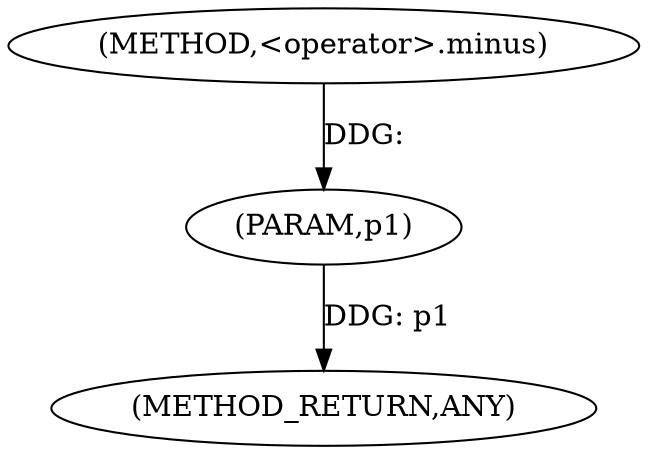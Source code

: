 
digraph "&lt;operator&gt;.minus" {  

"2039" [label = "(METHOD,&lt;operator&gt;.minus)" ]

"2042" [label = "(METHOD_RETURN,ANY)" ]

"2040" [label = "(PARAM,p1)" ]

  "2040" -> "2042"  [ label = "DDG: p1"] 

  "2039" -> "2040"  [ label = "DDG: "] 

}